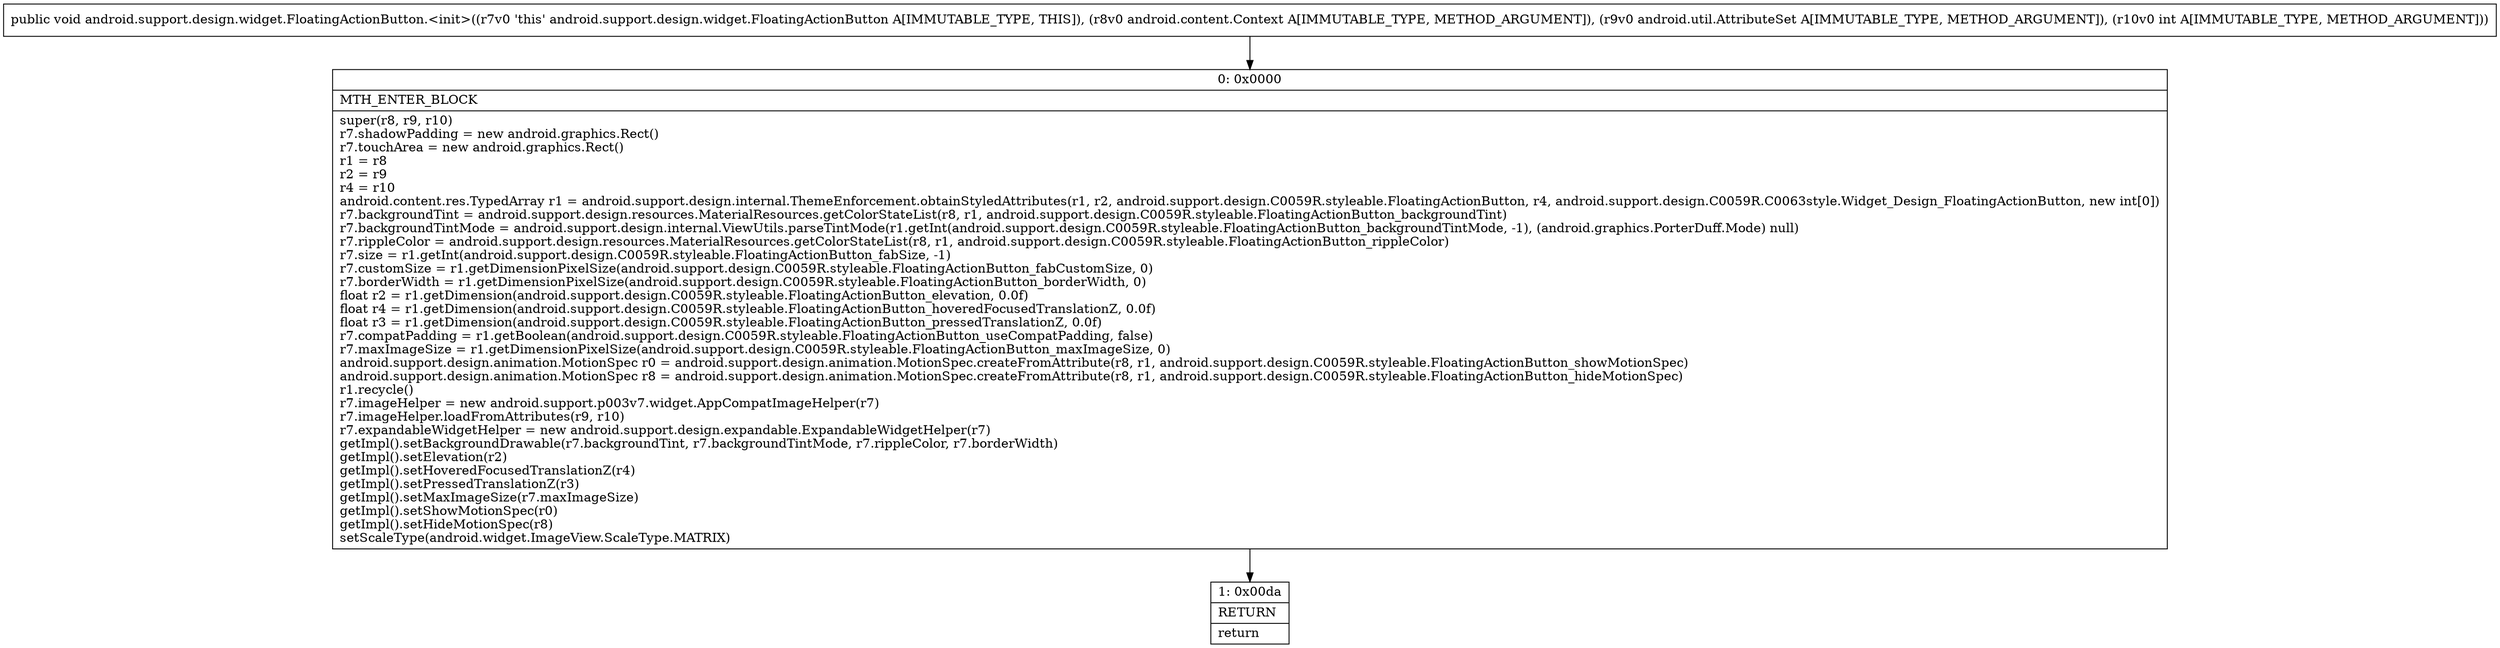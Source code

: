 digraph "CFG forandroid.support.design.widget.FloatingActionButton.\<init\>(Landroid\/content\/Context;Landroid\/util\/AttributeSet;I)V" {
Node_0 [shape=record,label="{0\:\ 0x0000|MTH_ENTER_BLOCK\l|super(r8, r9, r10)\lr7.shadowPadding = new android.graphics.Rect()\lr7.touchArea = new android.graphics.Rect()\lr1 = r8\lr2 = r9\lr4 = r10\landroid.content.res.TypedArray r1 = android.support.design.internal.ThemeEnforcement.obtainStyledAttributes(r1, r2, android.support.design.C0059R.styleable.FloatingActionButton, r4, android.support.design.C0059R.C0063style.Widget_Design_FloatingActionButton, new int[0])\lr7.backgroundTint = android.support.design.resources.MaterialResources.getColorStateList(r8, r1, android.support.design.C0059R.styleable.FloatingActionButton_backgroundTint)\lr7.backgroundTintMode = android.support.design.internal.ViewUtils.parseTintMode(r1.getInt(android.support.design.C0059R.styleable.FloatingActionButton_backgroundTintMode, \-1), (android.graphics.PorterDuff.Mode) null)\lr7.rippleColor = android.support.design.resources.MaterialResources.getColorStateList(r8, r1, android.support.design.C0059R.styleable.FloatingActionButton_rippleColor)\lr7.size = r1.getInt(android.support.design.C0059R.styleable.FloatingActionButton_fabSize, \-1)\lr7.customSize = r1.getDimensionPixelSize(android.support.design.C0059R.styleable.FloatingActionButton_fabCustomSize, 0)\lr7.borderWidth = r1.getDimensionPixelSize(android.support.design.C0059R.styleable.FloatingActionButton_borderWidth, 0)\lfloat r2 = r1.getDimension(android.support.design.C0059R.styleable.FloatingActionButton_elevation, 0.0f)\lfloat r4 = r1.getDimension(android.support.design.C0059R.styleable.FloatingActionButton_hoveredFocusedTranslationZ, 0.0f)\lfloat r3 = r1.getDimension(android.support.design.C0059R.styleable.FloatingActionButton_pressedTranslationZ, 0.0f)\lr7.compatPadding = r1.getBoolean(android.support.design.C0059R.styleable.FloatingActionButton_useCompatPadding, false)\lr7.maxImageSize = r1.getDimensionPixelSize(android.support.design.C0059R.styleable.FloatingActionButton_maxImageSize, 0)\landroid.support.design.animation.MotionSpec r0 = android.support.design.animation.MotionSpec.createFromAttribute(r8, r1, android.support.design.C0059R.styleable.FloatingActionButton_showMotionSpec)\landroid.support.design.animation.MotionSpec r8 = android.support.design.animation.MotionSpec.createFromAttribute(r8, r1, android.support.design.C0059R.styleable.FloatingActionButton_hideMotionSpec)\lr1.recycle()\lr7.imageHelper = new android.support.p003v7.widget.AppCompatImageHelper(r7)\lr7.imageHelper.loadFromAttributes(r9, r10)\lr7.expandableWidgetHelper = new android.support.design.expandable.ExpandableWidgetHelper(r7)\lgetImpl().setBackgroundDrawable(r7.backgroundTint, r7.backgroundTintMode, r7.rippleColor, r7.borderWidth)\lgetImpl().setElevation(r2)\lgetImpl().setHoveredFocusedTranslationZ(r4)\lgetImpl().setPressedTranslationZ(r3)\lgetImpl().setMaxImageSize(r7.maxImageSize)\lgetImpl().setShowMotionSpec(r0)\lgetImpl().setHideMotionSpec(r8)\lsetScaleType(android.widget.ImageView.ScaleType.MATRIX)\l}"];
Node_1 [shape=record,label="{1\:\ 0x00da|RETURN\l|return\l}"];
MethodNode[shape=record,label="{public void android.support.design.widget.FloatingActionButton.\<init\>((r7v0 'this' android.support.design.widget.FloatingActionButton A[IMMUTABLE_TYPE, THIS]), (r8v0 android.content.Context A[IMMUTABLE_TYPE, METHOD_ARGUMENT]), (r9v0 android.util.AttributeSet A[IMMUTABLE_TYPE, METHOD_ARGUMENT]), (r10v0 int A[IMMUTABLE_TYPE, METHOD_ARGUMENT])) }"];
MethodNode -> Node_0;
Node_0 -> Node_1;
}

